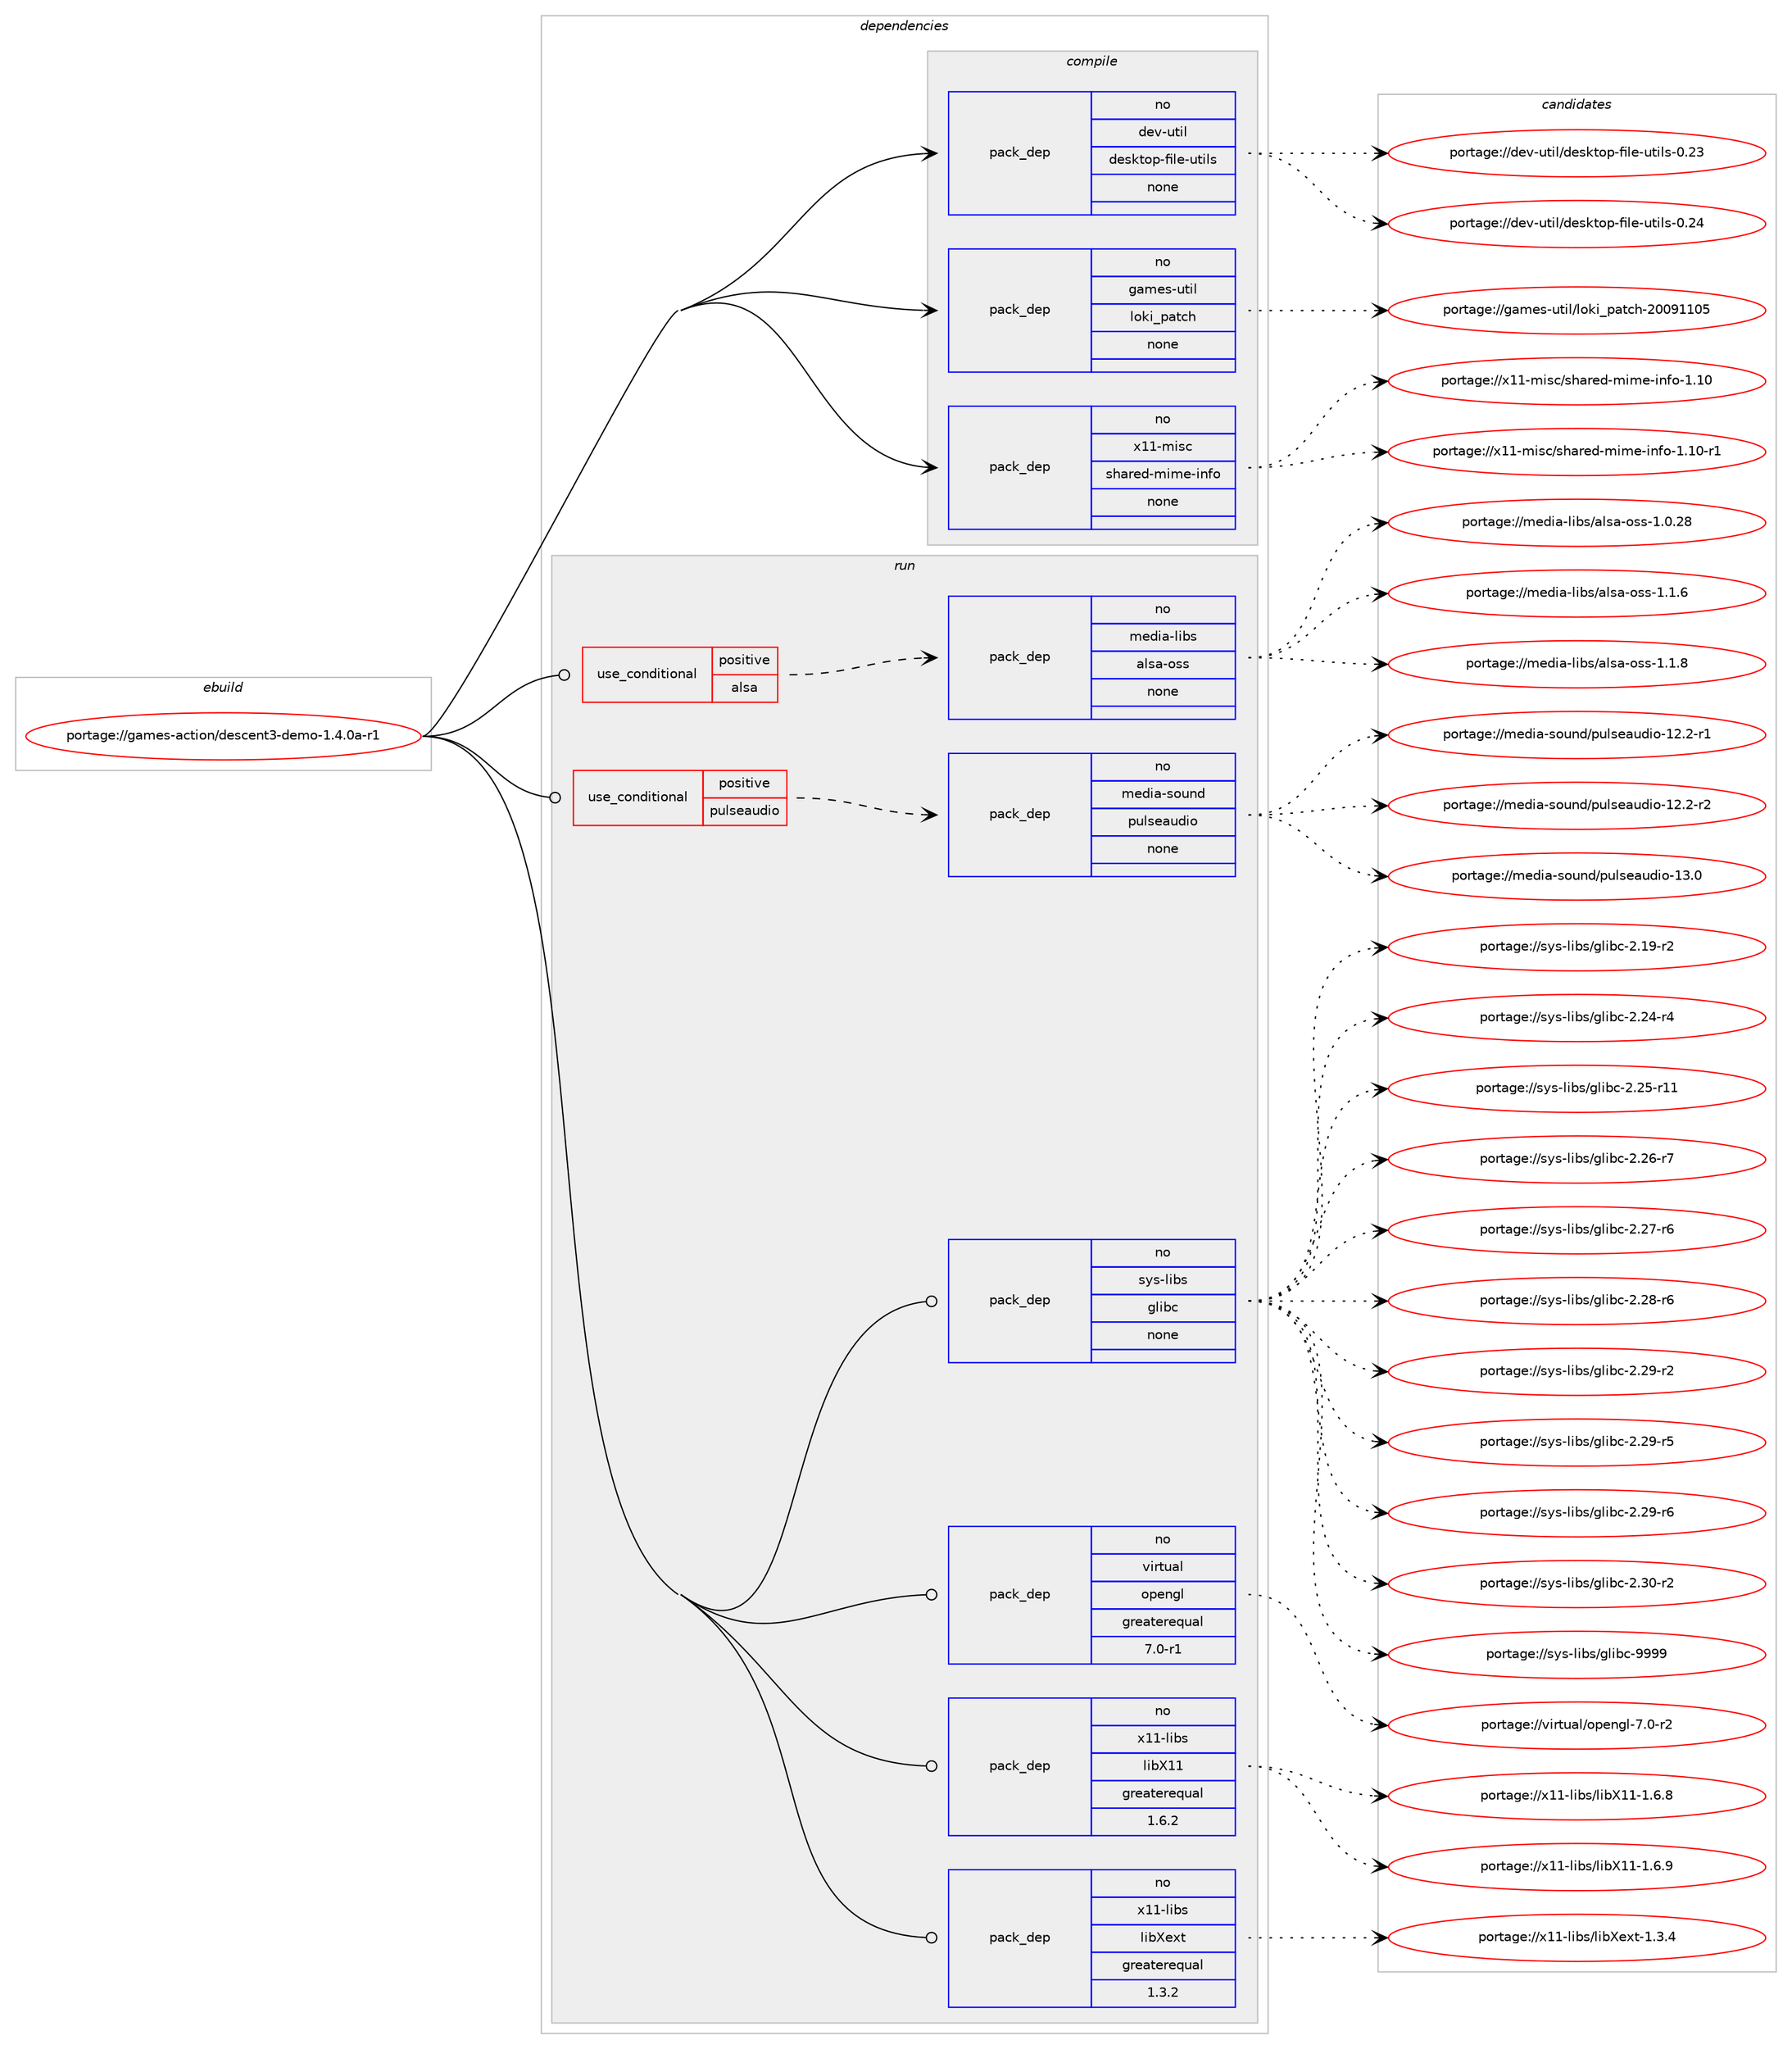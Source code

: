 digraph prolog {

# *************
# Graph options
# *************

newrank=true;
concentrate=true;
compound=true;
graph [rankdir=LR,fontname=Helvetica,fontsize=10,ranksep=1.5];#, ranksep=2.5, nodesep=0.2];
edge  [arrowhead=vee];
node  [fontname=Helvetica,fontsize=10];

# **********
# The ebuild
# **********

subgraph cluster_leftcol {
color=gray;
rank=same;
label=<<i>ebuild</i>>;
id [label="portage://games-action/descent3-demo-1.4.0a-r1", color=red, width=4, href="../games-action/descent3-demo-1.4.0a-r1.svg"];
}

# ****************
# The dependencies
# ****************

subgraph cluster_midcol {
color=gray;
label=<<i>dependencies</i>>;
subgraph cluster_compile {
fillcolor="#eeeeee";
style=filled;
label=<<i>compile</i>>;
subgraph pack192543 {
dependency268900 [label=<<TABLE BORDER="0" CELLBORDER="1" CELLSPACING="0" CELLPADDING="4" WIDTH="220"><TR><TD ROWSPAN="6" CELLPADDING="30">pack_dep</TD></TR><TR><TD WIDTH="110">no</TD></TR><TR><TD>dev-util</TD></TR><TR><TD>desktop-file-utils</TD></TR><TR><TD>none</TD></TR><TR><TD></TD></TR></TABLE>>, shape=none, color=blue];
}
id:e -> dependency268900:w [weight=20,style="solid",arrowhead="vee"];
subgraph pack192544 {
dependency268901 [label=<<TABLE BORDER="0" CELLBORDER="1" CELLSPACING="0" CELLPADDING="4" WIDTH="220"><TR><TD ROWSPAN="6" CELLPADDING="30">pack_dep</TD></TR><TR><TD WIDTH="110">no</TD></TR><TR><TD>games-util</TD></TR><TR><TD>loki_patch</TD></TR><TR><TD>none</TD></TR><TR><TD></TD></TR></TABLE>>, shape=none, color=blue];
}
id:e -> dependency268901:w [weight=20,style="solid",arrowhead="vee"];
subgraph pack192545 {
dependency268902 [label=<<TABLE BORDER="0" CELLBORDER="1" CELLSPACING="0" CELLPADDING="4" WIDTH="220"><TR><TD ROWSPAN="6" CELLPADDING="30">pack_dep</TD></TR><TR><TD WIDTH="110">no</TD></TR><TR><TD>x11-misc</TD></TR><TR><TD>shared-mime-info</TD></TR><TR><TD>none</TD></TR><TR><TD></TD></TR></TABLE>>, shape=none, color=blue];
}
id:e -> dependency268902:w [weight=20,style="solid",arrowhead="vee"];
}
subgraph cluster_compileandrun {
fillcolor="#eeeeee";
style=filled;
label=<<i>compile and run</i>>;
}
subgraph cluster_run {
fillcolor="#eeeeee";
style=filled;
label=<<i>run</i>>;
subgraph cond72603 {
dependency268903 [label=<<TABLE BORDER="0" CELLBORDER="1" CELLSPACING="0" CELLPADDING="4"><TR><TD ROWSPAN="3" CELLPADDING="10">use_conditional</TD></TR><TR><TD>positive</TD></TR><TR><TD>alsa</TD></TR></TABLE>>, shape=none, color=red];
subgraph pack192546 {
dependency268904 [label=<<TABLE BORDER="0" CELLBORDER="1" CELLSPACING="0" CELLPADDING="4" WIDTH="220"><TR><TD ROWSPAN="6" CELLPADDING="30">pack_dep</TD></TR><TR><TD WIDTH="110">no</TD></TR><TR><TD>media-libs</TD></TR><TR><TD>alsa-oss</TD></TR><TR><TD>none</TD></TR><TR><TD></TD></TR></TABLE>>, shape=none, color=blue];
}
dependency268903:e -> dependency268904:w [weight=20,style="dashed",arrowhead="vee"];
}
id:e -> dependency268903:w [weight=20,style="solid",arrowhead="odot"];
subgraph cond72604 {
dependency268905 [label=<<TABLE BORDER="0" CELLBORDER="1" CELLSPACING="0" CELLPADDING="4"><TR><TD ROWSPAN="3" CELLPADDING="10">use_conditional</TD></TR><TR><TD>positive</TD></TR><TR><TD>pulseaudio</TD></TR></TABLE>>, shape=none, color=red];
subgraph pack192547 {
dependency268906 [label=<<TABLE BORDER="0" CELLBORDER="1" CELLSPACING="0" CELLPADDING="4" WIDTH="220"><TR><TD ROWSPAN="6" CELLPADDING="30">pack_dep</TD></TR><TR><TD WIDTH="110">no</TD></TR><TR><TD>media-sound</TD></TR><TR><TD>pulseaudio</TD></TR><TR><TD>none</TD></TR><TR><TD></TD></TR></TABLE>>, shape=none, color=blue];
}
dependency268905:e -> dependency268906:w [weight=20,style="dashed",arrowhead="vee"];
}
id:e -> dependency268905:w [weight=20,style="solid",arrowhead="odot"];
subgraph pack192548 {
dependency268907 [label=<<TABLE BORDER="0" CELLBORDER="1" CELLSPACING="0" CELLPADDING="4" WIDTH="220"><TR><TD ROWSPAN="6" CELLPADDING="30">pack_dep</TD></TR><TR><TD WIDTH="110">no</TD></TR><TR><TD>sys-libs</TD></TR><TR><TD>glibc</TD></TR><TR><TD>none</TD></TR><TR><TD></TD></TR></TABLE>>, shape=none, color=blue];
}
id:e -> dependency268907:w [weight=20,style="solid",arrowhead="odot"];
subgraph pack192549 {
dependency268908 [label=<<TABLE BORDER="0" CELLBORDER="1" CELLSPACING="0" CELLPADDING="4" WIDTH="220"><TR><TD ROWSPAN="6" CELLPADDING="30">pack_dep</TD></TR><TR><TD WIDTH="110">no</TD></TR><TR><TD>virtual</TD></TR><TR><TD>opengl</TD></TR><TR><TD>greaterequal</TD></TR><TR><TD>7.0-r1</TD></TR></TABLE>>, shape=none, color=blue];
}
id:e -> dependency268908:w [weight=20,style="solid",arrowhead="odot"];
subgraph pack192550 {
dependency268909 [label=<<TABLE BORDER="0" CELLBORDER="1" CELLSPACING="0" CELLPADDING="4" WIDTH="220"><TR><TD ROWSPAN="6" CELLPADDING="30">pack_dep</TD></TR><TR><TD WIDTH="110">no</TD></TR><TR><TD>x11-libs</TD></TR><TR><TD>libX11</TD></TR><TR><TD>greaterequal</TD></TR><TR><TD>1.6.2</TD></TR></TABLE>>, shape=none, color=blue];
}
id:e -> dependency268909:w [weight=20,style="solid",arrowhead="odot"];
subgraph pack192551 {
dependency268910 [label=<<TABLE BORDER="0" CELLBORDER="1" CELLSPACING="0" CELLPADDING="4" WIDTH="220"><TR><TD ROWSPAN="6" CELLPADDING="30">pack_dep</TD></TR><TR><TD WIDTH="110">no</TD></TR><TR><TD>x11-libs</TD></TR><TR><TD>libXext</TD></TR><TR><TD>greaterequal</TD></TR><TR><TD>1.3.2</TD></TR></TABLE>>, shape=none, color=blue];
}
id:e -> dependency268910:w [weight=20,style="solid",arrowhead="odot"];
}
}

# **************
# The candidates
# **************

subgraph cluster_choices {
rank=same;
color=gray;
label=<<i>candidates</i>>;

subgraph choice192543 {
color=black;
nodesep=1;
choiceportage100101118451171161051084710010111510711611111245102105108101451171161051081154548465051 [label="portage://dev-util/desktop-file-utils-0.23", color=red, width=4,href="../dev-util/desktop-file-utils-0.23.svg"];
choiceportage100101118451171161051084710010111510711611111245102105108101451171161051081154548465052 [label="portage://dev-util/desktop-file-utils-0.24", color=red, width=4,href="../dev-util/desktop-file-utils-0.24.svg"];
dependency268900:e -> choiceportage100101118451171161051084710010111510711611111245102105108101451171161051081154548465051:w [style=dotted,weight="100"];
dependency268900:e -> choiceportage100101118451171161051084710010111510711611111245102105108101451171161051081154548465052:w [style=dotted,weight="100"];
}
subgraph choice192544 {
color=black;
nodesep=1;
choiceportage103971091011154511711610510847108111107105951129711699104455048485749494853 [label="portage://games-util/loki_patch-20091105", color=red, width=4,href="../games-util/loki_patch-20091105.svg"];
dependency268901:e -> choiceportage103971091011154511711610510847108111107105951129711699104455048485749494853:w [style=dotted,weight="100"];
}
subgraph choice192545 {
color=black;
nodesep=1;
choiceportage12049494510910511599471151049711410110045109105109101451051101021114549464948 [label="portage://x11-misc/shared-mime-info-1.10", color=red, width=4,href="../x11-misc/shared-mime-info-1.10.svg"];
choiceportage120494945109105115994711510497114101100451091051091014510511010211145494649484511449 [label="portage://x11-misc/shared-mime-info-1.10-r1", color=red, width=4,href="../x11-misc/shared-mime-info-1.10-r1.svg"];
dependency268902:e -> choiceportage12049494510910511599471151049711410110045109105109101451051101021114549464948:w [style=dotted,weight="100"];
dependency268902:e -> choiceportage120494945109105115994711510497114101100451091051091014510511010211145494649484511449:w [style=dotted,weight="100"];
}
subgraph choice192546 {
color=black;
nodesep=1;
choiceportage1091011001059745108105981154797108115974511111511545494648465056 [label="portage://media-libs/alsa-oss-1.0.28", color=red, width=4,href="../media-libs/alsa-oss-1.0.28.svg"];
choiceportage10910110010597451081059811547971081159745111115115454946494654 [label="portage://media-libs/alsa-oss-1.1.6", color=red, width=4,href="../media-libs/alsa-oss-1.1.6.svg"];
choiceportage10910110010597451081059811547971081159745111115115454946494656 [label="portage://media-libs/alsa-oss-1.1.8", color=red, width=4,href="../media-libs/alsa-oss-1.1.8.svg"];
dependency268904:e -> choiceportage1091011001059745108105981154797108115974511111511545494648465056:w [style=dotted,weight="100"];
dependency268904:e -> choiceportage10910110010597451081059811547971081159745111115115454946494654:w [style=dotted,weight="100"];
dependency268904:e -> choiceportage10910110010597451081059811547971081159745111115115454946494656:w [style=dotted,weight="100"];
}
subgraph choice192547 {
color=black;
nodesep=1;
choiceportage1091011001059745115111117110100471121171081151019711710010511145495046504511449 [label="portage://media-sound/pulseaudio-12.2-r1", color=red, width=4,href="../media-sound/pulseaudio-12.2-r1.svg"];
choiceportage1091011001059745115111117110100471121171081151019711710010511145495046504511450 [label="portage://media-sound/pulseaudio-12.2-r2", color=red, width=4,href="../media-sound/pulseaudio-12.2-r2.svg"];
choiceportage109101100105974511511111711010047112117108115101971171001051114549514648 [label="portage://media-sound/pulseaudio-13.0", color=red, width=4,href="../media-sound/pulseaudio-13.0.svg"];
dependency268906:e -> choiceportage1091011001059745115111117110100471121171081151019711710010511145495046504511449:w [style=dotted,weight="100"];
dependency268906:e -> choiceportage1091011001059745115111117110100471121171081151019711710010511145495046504511450:w [style=dotted,weight="100"];
dependency268906:e -> choiceportage109101100105974511511111711010047112117108115101971171001051114549514648:w [style=dotted,weight="100"];
}
subgraph choice192548 {
color=black;
nodesep=1;
choiceportage115121115451081059811547103108105989945504649574511450 [label="portage://sys-libs/glibc-2.19-r2", color=red, width=4,href="../sys-libs/glibc-2.19-r2.svg"];
choiceportage115121115451081059811547103108105989945504650524511452 [label="portage://sys-libs/glibc-2.24-r4", color=red, width=4,href="../sys-libs/glibc-2.24-r4.svg"];
choiceportage11512111545108105981154710310810598994550465053451144949 [label="portage://sys-libs/glibc-2.25-r11", color=red, width=4,href="../sys-libs/glibc-2.25-r11.svg"];
choiceportage115121115451081059811547103108105989945504650544511455 [label="portage://sys-libs/glibc-2.26-r7", color=red, width=4,href="../sys-libs/glibc-2.26-r7.svg"];
choiceportage115121115451081059811547103108105989945504650554511454 [label="portage://sys-libs/glibc-2.27-r6", color=red, width=4,href="../sys-libs/glibc-2.27-r6.svg"];
choiceportage115121115451081059811547103108105989945504650564511454 [label="portage://sys-libs/glibc-2.28-r6", color=red, width=4,href="../sys-libs/glibc-2.28-r6.svg"];
choiceportage115121115451081059811547103108105989945504650574511450 [label="portage://sys-libs/glibc-2.29-r2", color=red, width=4,href="../sys-libs/glibc-2.29-r2.svg"];
choiceportage115121115451081059811547103108105989945504650574511453 [label="portage://sys-libs/glibc-2.29-r5", color=red, width=4,href="../sys-libs/glibc-2.29-r5.svg"];
choiceportage115121115451081059811547103108105989945504650574511454 [label="portage://sys-libs/glibc-2.29-r6", color=red, width=4,href="../sys-libs/glibc-2.29-r6.svg"];
choiceportage115121115451081059811547103108105989945504651484511450 [label="portage://sys-libs/glibc-2.30-r2", color=red, width=4,href="../sys-libs/glibc-2.30-r2.svg"];
choiceportage11512111545108105981154710310810598994557575757 [label="portage://sys-libs/glibc-9999", color=red, width=4,href="../sys-libs/glibc-9999.svg"];
dependency268907:e -> choiceportage115121115451081059811547103108105989945504649574511450:w [style=dotted,weight="100"];
dependency268907:e -> choiceportage115121115451081059811547103108105989945504650524511452:w [style=dotted,weight="100"];
dependency268907:e -> choiceportage11512111545108105981154710310810598994550465053451144949:w [style=dotted,weight="100"];
dependency268907:e -> choiceportage115121115451081059811547103108105989945504650544511455:w [style=dotted,weight="100"];
dependency268907:e -> choiceportage115121115451081059811547103108105989945504650554511454:w [style=dotted,weight="100"];
dependency268907:e -> choiceportage115121115451081059811547103108105989945504650564511454:w [style=dotted,weight="100"];
dependency268907:e -> choiceportage115121115451081059811547103108105989945504650574511450:w [style=dotted,weight="100"];
dependency268907:e -> choiceportage115121115451081059811547103108105989945504650574511453:w [style=dotted,weight="100"];
dependency268907:e -> choiceportage115121115451081059811547103108105989945504650574511454:w [style=dotted,weight="100"];
dependency268907:e -> choiceportage115121115451081059811547103108105989945504651484511450:w [style=dotted,weight="100"];
dependency268907:e -> choiceportage11512111545108105981154710310810598994557575757:w [style=dotted,weight="100"];
}
subgraph choice192549 {
color=black;
nodesep=1;
choiceportage1181051141161179710847111112101110103108455546484511450 [label="portage://virtual/opengl-7.0-r2", color=red, width=4,href="../virtual/opengl-7.0-r2.svg"];
dependency268908:e -> choiceportage1181051141161179710847111112101110103108455546484511450:w [style=dotted,weight="100"];
}
subgraph choice192550 {
color=black;
nodesep=1;
choiceportage120494945108105981154710810598884949454946544656 [label="portage://x11-libs/libX11-1.6.8", color=red, width=4,href="../x11-libs/libX11-1.6.8.svg"];
choiceportage120494945108105981154710810598884949454946544657 [label="portage://x11-libs/libX11-1.6.9", color=red, width=4,href="../x11-libs/libX11-1.6.9.svg"];
dependency268909:e -> choiceportage120494945108105981154710810598884949454946544656:w [style=dotted,weight="100"];
dependency268909:e -> choiceportage120494945108105981154710810598884949454946544657:w [style=dotted,weight="100"];
}
subgraph choice192551 {
color=black;
nodesep=1;
choiceportage12049494510810598115471081059888101120116454946514652 [label="portage://x11-libs/libXext-1.3.4", color=red, width=4,href="../x11-libs/libXext-1.3.4.svg"];
dependency268910:e -> choiceportage12049494510810598115471081059888101120116454946514652:w [style=dotted,weight="100"];
}
}

}
